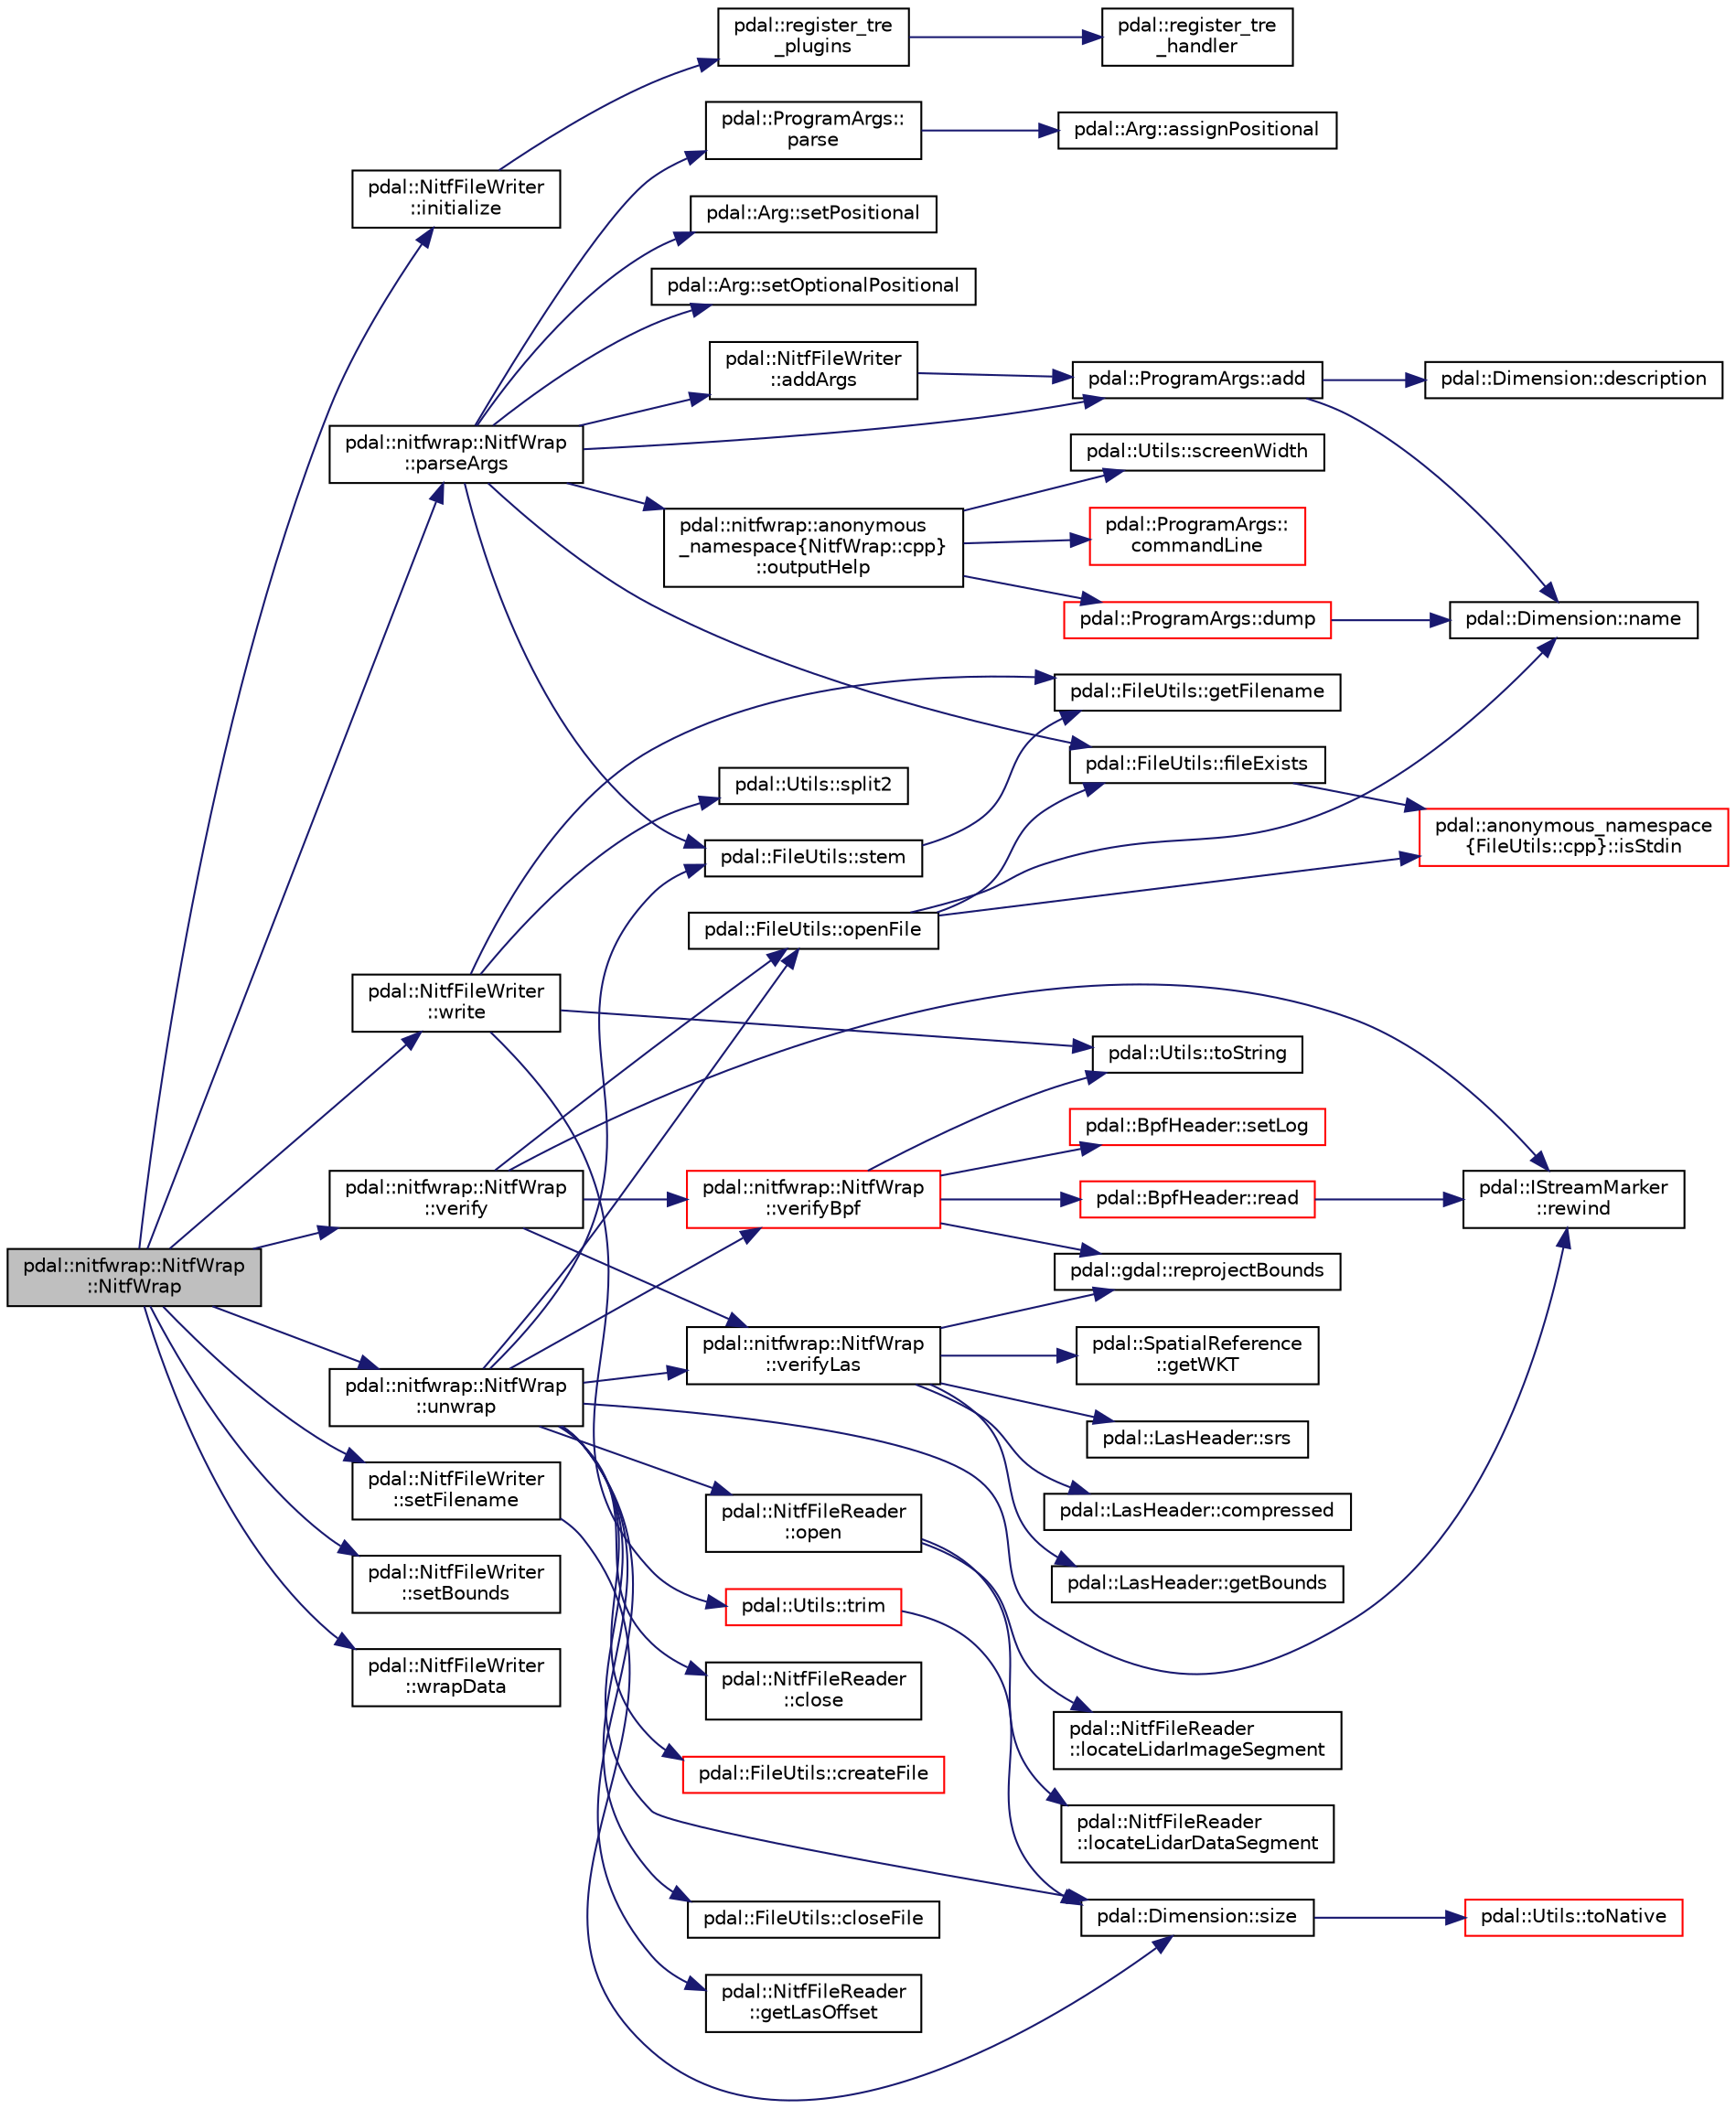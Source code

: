 digraph "pdal::nitfwrap::NitfWrap::NitfWrap"
{
  edge [fontname="Helvetica",fontsize="10",labelfontname="Helvetica",labelfontsize="10"];
  node [fontname="Helvetica",fontsize="10",shape=record];
  rankdir="LR";
  Node1 [label="pdal::nitfwrap::NitfWrap\l::NitfWrap",height=0.2,width=0.4,color="black", fillcolor="grey75", style="filled", fontcolor="black"];
  Node1 -> Node2 [color="midnightblue",fontsize="10",style="solid",fontname="Helvetica"];
  Node2 [label="pdal::NitfFileWriter\l::initialize",height=0.2,width=0.4,color="black", fillcolor="white", style="filled",URL="$classpdal_1_1NitfFileWriter.html#ae00c7f0e920f5bea1076e621c1e524de"];
  Node2 -> Node3 [color="midnightblue",fontsize="10",style="solid",fontname="Helvetica"];
  Node3 [label="pdal::register_tre\l_plugins",height=0.2,width=0.4,color="black", fillcolor="white", style="filled",URL="$namespacepdal.html#a1c6c3e9cb18879d413da22948a3c7255"];
  Node3 -> Node4 [color="midnightblue",fontsize="10",style="solid",fontname="Helvetica"];
  Node4 [label="pdal::register_tre\l_handler",height=0.2,width=0.4,color="black", fillcolor="white", style="filled",URL="$namespacepdal.html#a3e6add2fe3eb5cdef037667cee3059f4"];
  Node1 -> Node5 [color="midnightblue",fontsize="10",style="solid",fontname="Helvetica"];
  Node5 [label="pdal::nitfwrap::NitfWrap\l::parseArgs",height=0.2,width=0.4,color="black", fillcolor="white", style="filled",URL="$classpdal_1_1nitfwrap_1_1NitfWrap.html#abf899b397aff312f6e153a6230a047a4"];
  Node5 -> Node6 [color="midnightblue",fontsize="10",style="solid",fontname="Helvetica"];
  Node6 [label="pdal::ProgramArgs::add",height=0.2,width=0.4,color="black", fillcolor="white", style="filled",URL="$classpdal_1_1ProgramArgs.html#a9f773618ed928e9cef78aa1bf8278784"];
  Node6 -> Node7 [color="midnightblue",fontsize="10",style="solid",fontname="Helvetica"];
  Node7 [label="pdal::Dimension::description",height=0.2,width=0.4,color="black", fillcolor="white", style="filled",URL="$namespacepdal_1_1Dimension.html#a4041a0eeee0ca503caad91db24affa0e"];
  Node6 -> Node8 [color="midnightblue",fontsize="10",style="solid",fontname="Helvetica"];
  Node8 [label="pdal::Dimension::name",height=0.2,width=0.4,color="black", fillcolor="white", style="filled",URL="$namespacepdal_1_1Dimension.html#af3176b0b7e6b4be000317846cf7c2718"];
  Node5 -> Node9 [color="midnightblue",fontsize="10",style="solid",fontname="Helvetica"];
  Node9 [label="pdal::Arg::setPositional",height=0.2,width=0.4,color="black", fillcolor="white", style="filled",URL="$classpdal_1_1Arg.html#acd96700a01950da368119d2a06f441ae"];
  Node5 -> Node10 [color="midnightblue",fontsize="10",style="solid",fontname="Helvetica"];
  Node10 [label="pdal::Arg::setOptionalPositional",height=0.2,width=0.4,color="black", fillcolor="white", style="filled",URL="$classpdal_1_1Arg.html#afccdbda0722996d217e669b3e150f71d"];
  Node5 -> Node11 [color="midnightblue",fontsize="10",style="solid",fontname="Helvetica"];
  Node11 [label="pdal::NitfFileWriter\l::addArgs",height=0.2,width=0.4,color="black", fillcolor="white", style="filled",URL="$classpdal_1_1NitfFileWriter.html#a4198aece20d529637a6fa10e2bb7b8eb"];
  Node11 -> Node6 [color="midnightblue",fontsize="10",style="solid",fontname="Helvetica"];
  Node5 -> Node12 [color="midnightblue",fontsize="10",style="solid",fontname="Helvetica"];
  Node12 [label="pdal::ProgramArgs::\lparse",height=0.2,width=0.4,color="black", fillcolor="white", style="filled",URL="$classpdal_1_1ProgramArgs.html#ab4b405bda3b9a91e70b6c6ce8154e539"];
  Node12 -> Node13 [color="midnightblue",fontsize="10",style="solid",fontname="Helvetica"];
  Node13 [label="pdal::Arg::assignPositional",height=0.2,width=0.4,color="black", fillcolor="white", style="filled",URL="$classpdal_1_1Arg.html#aef855c41a3ce6d940c4597b07b36a41a"];
  Node5 -> Node14 [color="midnightblue",fontsize="10",style="solid",fontname="Helvetica"];
  Node14 [label="pdal::nitfwrap::anonymous\l_namespace\{NitfWrap::cpp\}\l::outputHelp",height=0.2,width=0.4,color="black", fillcolor="white", style="filled",URL="$namespacepdal_1_1nitfwrap_1_1anonymous__namespace_02NitfWrap_8cpp_03.html#a9f3fd3fdc0afe5194453dd76bf9e5bfa"];
  Node14 -> Node15 [color="midnightblue",fontsize="10",style="solid",fontname="Helvetica"];
  Node15 [label="pdal::ProgramArgs::\lcommandLine",height=0.2,width=0.4,color="red", fillcolor="white", style="filled",URL="$classpdal_1_1ProgramArgs.html#a2edde7bdd6035cd449d94478a985f33f"];
  Node14 -> Node16 [color="midnightblue",fontsize="10",style="solid",fontname="Helvetica"];
  Node16 [label="pdal::ProgramArgs::dump",height=0.2,width=0.4,color="red", fillcolor="white", style="filled",URL="$classpdal_1_1ProgramArgs.html#a735375940de6cf77c210986dbadb5ae2"];
  Node16 -> Node8 [color="midnightblue",fontsize="10",style="solid",fontname="Helvetica"];
  Node14 -> Node17 [color="midnightblue",fontsize="10",style="solid",fontname="Helvetica"];
  Node17 [label="pdal::Utils::screenWidth",height=0.2,width=0.4,color="black", fillcolor="white", style="filled",URL="$namespacepdal_1_1Utils.html#aee17eefb452039219cd761523ec99bed"];
  Node5 -> Node18 [color="midnightblue",fontsize="10",style="solid",fontname="Helvetica"];
  Node18 [label="pdal::FileUtils::fileExists",height=0.2,width=0.4,color="black", fillcolor="white", style="filled",URL="$namespacepdal_1_1FileUtils.html#ae2b8f1ddc38b0033b685a0bde6106ba1"];
  Node18 -> Node19 [color="midnightblue",fontsize="10",style="solid",fontname="Helvetica"];
  Node19 [label="pdal::anonymous_namespace\l\{FileUtils::cpp\}::isStdin",height=0.2,width=0.4,color="red", fillcolor="white", style="filled",URL="$namespacepdal_1_1anonymous__namespace_02FileUtils_8cpp_03.html#a813a530ad72d50f747643f1bb996cacf"];
  Node5 -> Node20 [color="midnightblue",fontsize="10",style="solid",fontname="Helvetica"];
  Node20 [label="pdal::FileUtils::stem",height=0.2,width=0.4,color="black", fillcolor="white", style="filled",URL="$namespacepdal_1_1FileUtils.html#a3bdadae2f0ef6896942c02e9a9c81e00"];
  Node20 -> Node21 [color="midnightblue",fontsize="10",style="solid",fontname="Helvetica"];
  Node21 [label="pdal::FileUtils::getFilename",height=0.2,width=0.4,color="black", fillcolor="white", style="filled",URL="$namespacepdal_1_1FileUtils.html#a0d150fac3c099a0646763f1b862cac73"];
  Node1 -> Node22 [color="midnightblue",fontsize="10",style="solid",fontname="Helvetica"];
  Node22 [label="pdal::NitfFileWriter\l::setBounds",height=0.2,width=0.4,color="black", fillcolor="white", style="filled",URL="$classpdal_1_1NitfFileWriter.html#a8732ec1ae67e4b3da404ca036726fc75"];
  Node1 -> Node23 [color="midnightblue",fontsize="10",style="solid",fontname="Helvetica"];
  Node23 [label="pdal::NitfFileWriter\l::setFilename",height=0.2,width=0.4,color="black", fillcolor="white", style="filled",URL="$classpdal_1_1NitfFileWriter.html#ac29c0137e17df83ff5746c8cd6705a76"];
  Node23 -> Node24 [color="midnightblue",fontsize="10",style="solid",fontname="Helvetica"];
  Node24 [label="pdal::Dimension::size",height=0.2,width=0.4,color="black", fillcolor="white", style="filled",URL="$namespacepdal_1_1Dimension.html#acf81dae9d5946f3a941f9df154b2329b"];
  Node24 -> Node25 [color="midnightblue",fontsize="10",style="solid",fontname="Helvetica"];
  Node25 [label="pdal::Utils::toNative",height=0.2,width=0.4,color="red", fillcolor="white", style="filled",URL="$namespacepdal_1_1Utils.html#a59253304d0f929e3a3ea00f09636002f"];
  Node1 -> Node26 [color="midnightblue",fontsize="10",style="solid",fontname="Helvetica"];
  Node26 [label="pdal::nitfwrap::NitfWrap\l::unwrap",height=0.2,width=0.4,color="black", fillcolor="white", style="filled",URL="$classpdal_1_1nitfwrap_1_1NitfWrap.html#a427c1cc359051aed8f90ec5ba317de89"];
  Node26 -> Node27 [color="midnightblue",fontsize="10",style="solid",fontname="Helvetica"];
  Node27 [label="pdal::NitfFileReader\l::open",height=0.2,width=0.4,color="black", fillcolor="white", style="filled",URL="$classpdal_1_1NitfFileReader.html#a2ac3911bf92cf8ac2a4c2c8046adf050"];
  Node27 -> Node28 [color="midnightblue",fontsize="10",style="solid",fontname="Helvetica"];
  Node28 [label="pdal::NitfFileReader\l::locateLidarDataSegment",height=0.2,width=0.4,color="black", fillcolor="white", style="filled",URL="$classpdal_1_1NitfFileReader.html#a9bd57f53e5edecda6f888f8a5f81ce44"];
  Node27 -> Node29 [color="midnightblue",fontsize="10",style="solid",fontname="Helvetica"];
  Node29 [label="pdal::NitfFileReader\l::locateLidarImageSegment",height=0.2,width=0.4,color="black", fillcolor="white", style="filled",URL="$classpdal_1_1NitfFileReader.html#ac6937cc0859db608975d8605f5d4b912"];
  Node26 -> Node30 [color="midnightblue",fontsize="10",style="solid",fontname="Helvetica"];
  Node30 [label="pdal::NitfFileReader\l::getLasOffset",height=0.2,width=0.4,color="black", fillcolor="white", style="filled",URL="$classpdal_1_1NitfFileReader.html#a02ae066035826d215e97e59e9979ba53"];
  Node26 -> Node31 [color="midnightblue",fontsize="10",style="solid",fontname="Helvetica"];
  Node31 [label="pdal::NitfFileReader\l::close",height=0.2,width=0.4,color="black", fillcolor="white", style="filled",URL="$classpdal_1_1NitfFileReader.html#a33a3aa3f960fe3b19b4c6b5e472f2b00"];
  Node26 -> Node32 [color="midnightblue",fontsize="10",style="solid",fontname="Helvetica"];
  Node32 [label="pdal::FileUtils::openFile",height=0.2,width=0.4,color="black", fillcolor="white", style="filled",URL="$namespacepdal_1_1FileUtils.html#aeeda62ff11a1e6bcc9175f51f7efe522"];
  Node32 -> Node18 [color="midnightblue",fontsize="10",style="solid",fontname="Helvetica"];
  Node32 -> Node19 [color="midnightblue",fontsize="10",style="solid",fontname="Helvetica"];
  Node32 -> Node8 [color="midnightblue",fontsize="10",style="solid",fontname="Helvetica"];
  Node26 -> Node33 [color="midnightblue",fontsize="10",style="solid",fontname="Helvetica"];
  Node33 [label="pdal::nitfwrap::NitfWrap\l::verifyLas",height=0.2,width=0.4,color="black", fillcolor="white", style="filled",URL="$classpdal_1_1nitfwrap_1_1NitfWrap.html#ac2b599d635483308c618daef6655d1af"];
  Node33 -> Node34 [color="midnightblue",fontsize="10",style="solid",fontname="Helvetica"];
  Node34 [label="pdal::LasHeader::compressed",height=0.2,width=0.4,color="black", fillcolor="white", style="filled",URL="$classpdal_1_1LasHeader.html#ab7acd7fe80ae579791be4e5aab896c46"];
  Node33 -> Node35 [color="midnightblue",fontsize="10",style="solid",fontname="Helvetica"];
  Node35 [label="pdal::LasHeader::getBounds",height=0.2,width=0.4,color="black", fillcolor="white", style="filled",URL="$classpdal_1_1LasHeader.html#ab3d86f9d74cb894e5e8b3feffdd80deb"];
  Node33 -> Node36 [color="midnightblue",fontsize="10",style="solid",fontname="Helvetica"];
  Node36 [label="pdal::gdal::reprojectBounds",height=0.2,width=0.4,color="black", fillcolor="white", style="filled",URL="$namespacepdal_1_1gdal.html#a94727cba0dfb75a0d89f7113a15f521d"];
  Node33 -> Node37 [color="midnightblue",fontsize="10",style="solid",fontname="Helvetica"];
  Node37 [label="pdal::LasHeader::srs",height=0.2,width=0.4,color="black", fillcolor="white", style="filled",URL="$classpdal_1_1LasHeader.html#a2c6c7996916eca495a5efa802c101d89"];
  Node33 -> Node38 [color="midnightblue",fontsize="10",style="solid",fontname="Helvetica"];
  Node38 [label="pdal::SpatialReference\l::getWKT",height=0.2,width=0.4,color="black", fillcolor="white", style="filled",URL="$classpdal_1_1SpatialReference.html#ad6242348b0fecc9662bec718d056ef39"];
  Node26 -> Node20 [color="midnightblue",fontsize="10",style="solid",fontname="Helvetica"];
  Node26 -> Node39 [color="midnightblue",fontsize="10",style="solid",fontname="Helvetica"];
  Node39 [label="pdal::IStreamMarker\l::rewind",height=0.2,width=0.4,color="black", fillcolor="white", style="filled",URL="$classpdal_1_1IStreamMarker.html#a7c9b2f97052085aa9435357789ee25ca"];
  Node26 -> Node40 [color="midnightblue",fontsize="10",style="solid",fontname="Helvetica"];
  Node40 [label="pdal::nitfwrap::NitfWrap\l::verifyBpf",height=0.2,width=0.4,color="red", fillcolor="white", style="filled",URL="$classpdal_1_1nitfwrap_1_1NitfWrap.html#aafa26f494da377aa5704bf10cc9e3d03"];
  Node40 -> Node41 [color="midnightblue",fontsize="10",style="solid",fontname="Helvetica"];
  Node41 [label="pdal::BpfHeader::setLog",height=0.2,width=0.4,color="red", fillcolor="white", style="filled",URL="$structpdal_1_1BpfHeader.html#a4773981ebff84959f7f8d0bdfc599e4a"];
  Node40 -> Node42 [color="midnightblue",fontsize="10",style="solid",fontname="Helvetica"];
  Node42 [label="pdal::BpfHeader::read",height=0.2,width=0.4,color="red", fillcolor="white", style="filled",URL="$structpdal_1_1BpfHeader.html#afd1f26508245fee01ba8e8332b69d6d9"];
  Node42 -> Node39 [color="midnightblue",fontsize="10",style="solid",fontname="Helvetica"];
  Node40 -> Node43 [color="midnightblue",fontsize="10",style="solid",fontname="Helvetica"];
  Node43 [label="pdal::Utils::toString",height=0.2,width=0.4,color="black", fillcolor="white", style="filled",URL="$namespacepdal_1_1Utils.html#a19dbb0a5ce84b6f60fea55cd54e674cf"];
  Node40 -> Node36 [color="midnightblue",fontsize="10",style="solid",fontname="Helvetica"];
  Node26 -> Node44 [color="midnightblue",fontsize="10",style="solid",fontname="Helvetica"];
  Node44 [label="pdal::FileUtils::createFile",height=0.2,width=0.4,color="red", fillcolor="white", style="filled",URL="$namespacepdal_1_1FileUtils.html#a5d7b6d46e6a7e128e47d6afcae341f0e"];
  Node26 -> Node24 [color="midnightblue",fontsize="10",style="solid",fontname="Helvetica"];
  Node26 -> Node45 [color="midnightblue",fontsize="10",style="solid",fontname="Helvetica"];
  Node45 [label="pdal::FileUtils::closeFile",height=0.2,width=0.4,color="black", fillcolor="white", style="filled",URL="$namespacepdal_1_1FileUtils.html#a04d2d37c72f0f400f5d5b917b2f2ba05"];
  Node1 -> Node46 [color="midnightblue",fontsize="10",style="solid",fontname="Helvetica"];
  Node46 [label="pdal::nitfwrap::NitfWrap\l::verify",height=0.2,width=0.4,color="black", fillcolor="white", style="filled",URL="$classpdal_1_1nitfwrap_1_1NitfWrap.html#aba62e4c086a16ff4d1a3b1c014dbbcc4"];
  Node46 -> Node32 [color="midnightblue",fontsize="10",style="solid",fontname="Helvetica"];
  Node46 -> Node33 [color="midnightblue",fontsize="10",style="solid",fontname="Helvetica"];
  Node46 -> Node39 [color="midnightblue",fontsize="10",style="solid",fontname="Helvetica"];
  Node46 -> Node40 [color="midnightblue",fontsize="10",style="solid",fontname="Helvetica"];
  Node1 -> Node47 [color="midnightblue",fontsize="10",style="solid",fontname="Helvetica"];
  Node47 [label="pdal::NitfFileWriter\l::wrapData",height=0.2,width=0.4,color="black", fillcolor="white", style="filled",URL="$classpdal_1_1NitfFileWriter.html#a42fe8dd48dce45d195a5dbec59b8359a"];
  Node1 -> Node48 [color="midnightblue",fontsize="10",style="solid",fontname="Helvetica"];
  Node48 [label="pdal::NitfFileWriter\l::write",height=0.2,width=0.4,color="black", fillcolor="white", style="filled",URL="$classpdal_1_1NitfFileWriter.html#a3dd708be19b41cc3633c34903b3418f2"];
  Node48 -> Node21 [color="midnightblue",fontsize="10",style="solid",fontname="Helvetica"];
  Node48 -> Node49 [color="midnightblue",fontsize="10",style="solid",fontname="Helvetica"];
  Node49 [label="pdal::Utils::split2",height=0.2,width=0.4,color="black", fillcolor="white", style="filled",URL="$namespacepdal_1_1Utils.html#a6ae33c6d7b4eb4bcae6ec17fb8cc04fc"];
  Node48 -> Node43 [color="midnightblue",fontsize="10",style="solid",fontname="Helvetica"];
  Node48 -> Node50 [color="midnightblue",fontsize="10",style="solid",fontname="Helvetica"];
  Node50 [label="pdal::Utils::trim",height=0.2,width=0.4,color="red", fillcolor="white", style="filled",URL="$namespacepdal_1_1Utils.html#ac5d9d3dfd3f4611182c07aa85e27c1e4"];
  Node50 -> Node24 [color="midnightblue",fontsize="10",style="solid",fontname="Helvetica"];
}
